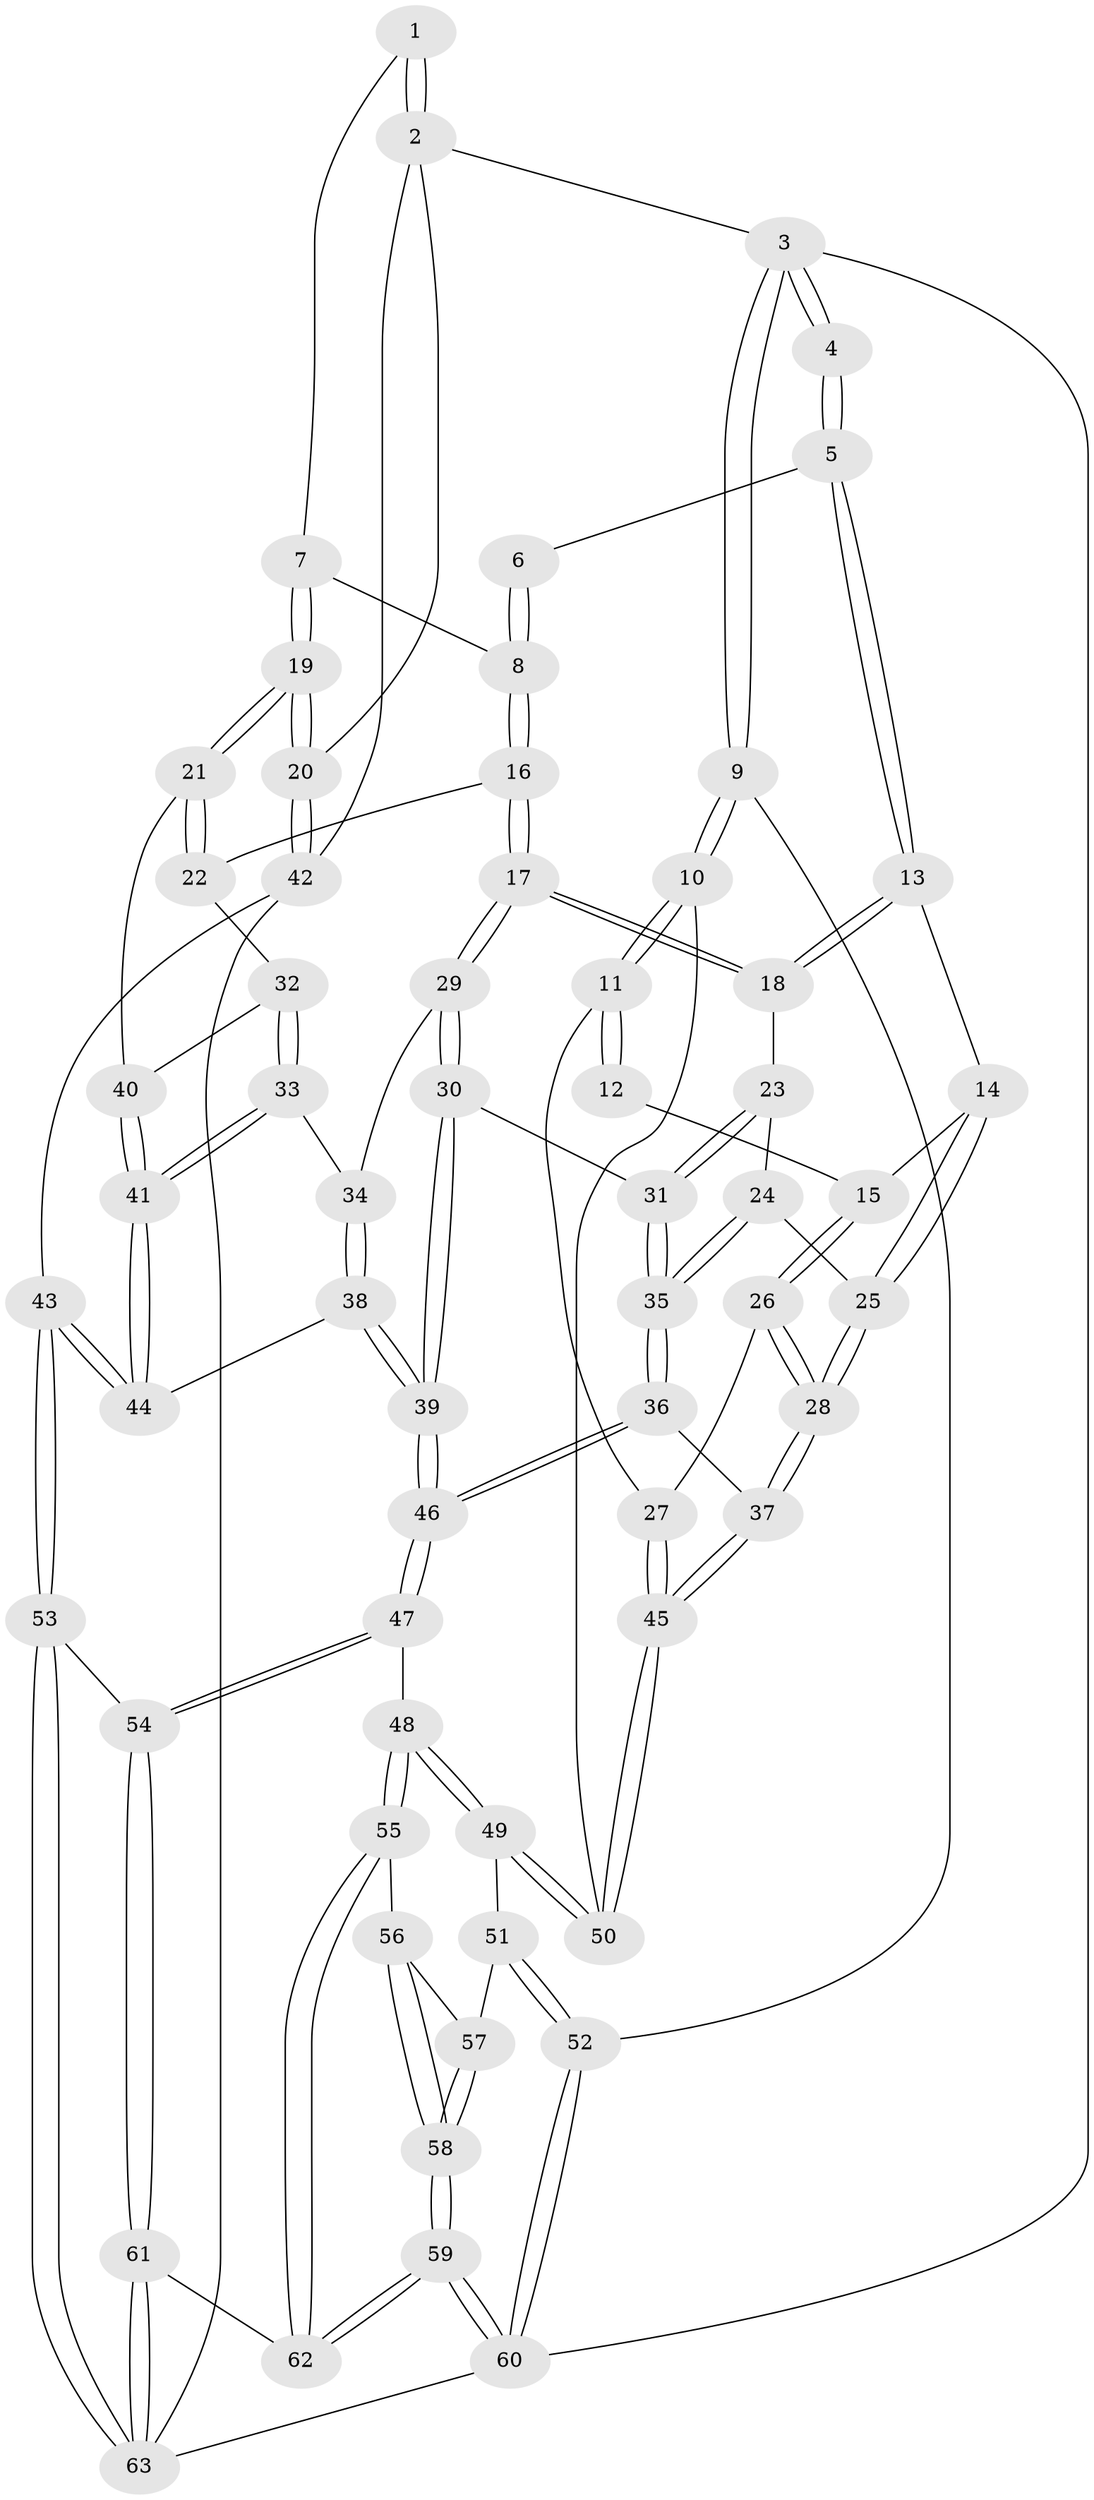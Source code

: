 // coarse degree distribution, {3: 0.15151515151515152, 5: 0.2727272727272727, 4: 0.48484848484848486, 6: 0.09090909090909091}
// Generated by graph-tools (version 1.1) at 2025/42/03/06/25 10:42:35]
// undirected, 63 vertices, 154 edges
graph export_dot {
graph [start="1"]
  node [color=gray90,style=filled];
  1 [pos="+0.7269745302502696+0"];
  2 [pos="+1+0"];
  3 [pos="+0+0"];
  4 [pos="+0.21528224386160413+0"];
  5 [pos="+0.5332713670702759+0"];
  6 [pos="+0.6198410576296254+0"];
  7 [pos="+0.8294090917791711+0.15010954337950538"];
  8 [pos="+0.7414757125646866+0.17483969379706366"];
  9 [pos="+0+0.2967266140895775"];
  10 [pos="+0+0.2838820163518717"];
  11 [pos="+0+0.27722330045112237"];
  12 [pos="+0.1650543236637164+0.012510899261835224"];
  13 [pos="+0.48361749749207744+0.09807016097409"];
  14 [pos="+0.2944921217308261+0.18672243324565682"];
  15 [pos="+0.28614332866972103+0.1878897718531414"];
  16 [pos="+0.7018623124547704+0.24865152034689697"];
  17 [pos="+0.6957047188833058+0.25051568612350494"];
  18 [pos="+0.506225609154578+0.15192309608044052"];
  19 [pos="+1+0.21010574574720414"];
  20 [pos="+1+0.1668411737587776"];
  21 [pos="+0.9665272027916942+0.23184932052159601"];
  22 [pos="+0.7216787843875946+0.2588491773347458"];
  23 [pos="+0.4934196226304573+0.2400477938669415"];
  24 [pos="+0.39653369875277555+0.3171324976798156"];
  25 [pos="+0.3753256590239153+0.31481639631667757"];
  26 [pos="+0.20483961367388123+0.27156275507940564"];
  27 [pos="+0.1883762684188341+0.2781596552699693"];
  28 [pos="+0.31611857812851246+0.3556306124869433"];
  29 [pos="+0.6784171902734554+0.2908669342601682"];
  30 [pos="+0.5518816119544118+0.3678413714156173"];
  31 [pos="+0.5320955092123578+0.3547956069314129"];
  32 [pos="+0.7852372440790112+0.3294579256720605"];
  33 [pos="+0.8001930170459035+0.4191941175972331"];
  34 [pos="+0.6811059977058765+0.3141083682912843"];
  35 [pos="+0.42882109245329614+0.4137507854972622"];
  36 [pos="+0.4082371530607557+0.4527314154536426"];
  37 [pos="+0.3234620966488487+0.4210265982568731"];
  38 [pos="+0.6875206431221379+0.5477442724651096"];
  39 [pos="+0.6466994633221331+0.5576238174924955"];
  40 [pos="+0.9389520916317257+0.2593712088038983"];
  41 [pos="+0.8116607957733298+0.4680308286697638"];
  42 [pos="+1+0.6242464051156782"];
  43 [pos="+0.9821212503499692+0.645359335842127"];
  44 [pos="+0.8032836437714892+0.5484820701566049"];
  45 [pos="+0.23831164393198132+0.46609569390135114"];
  46 [pos="+0.48457601346343976+0.6808802981705776"];
  47 [pos="+0.48309272930260194+0.6833652820032381"];
  48 [pos="+0.4829988342950611+0.6833989217852849"];
  49 [pos="+0.21556029489966497+0.5654247506084688"];
  50 [pos="+0.2158887480562005+0.5042899177927324"];
  51 [pos="+0.02513717431813685+0.6861912491090437"];
  52 [pos="+0+0.6993401377286969"];
  53 [pos="+0.8193639210611504+0.8683425807135702"];
  54 [pos="+0.5172084638714529+0.7253602758739861"];
  55 [pos="+0.38556309129271615+0.7847935915397944"];
  56 [pos="+0.3520047472861756+0.8004873573979348"];
  57 [pos="+0.15088537824459464+0.762651078416935"];
  58 [pos="+0.19632442175266673+1"];
  59 [pos="+0.10466035243023289+1"];
  60 [pos="+0+1"];
  61 [pos="+0.6349449262730175+1"];
  62 [pos="+0.46484536873342286+1"];
  63 [pos="+0.7851965832178933+1"];
  1 -- 2;
  1 -- 2;
  1 -- 7;
  2 -- 3;
  2 -- 20;
  2 -- 42;
  3 -- 4;
  3 -- 4;
  3 -- 9;
  3 -- 9;
  3 -- 60;
  4 -- 5;
  4 -- 5;
  5 -- 6;
  5 -- 13;
  5 -- 13;
  6 -- 8;
  6 -- 8;
  7 -- 8;
  7 -- 19;
  7 -- 19;
  8 -- 16;
  8 -- 16;
  9 -- 10;
  9 -- 10;
  9 -- 52;
  10 -- 11;
  10 -- 11;
  10 -- 50;
  11 -- 12;
  11 -- 12;
  11 -- 27;
  12 -- 15;
  13 -- 14;
  13 -- 18;
  13 -- 18;
  14 -- 15;
  14 -- 25;
  14 -- 25;
  15 -- 26;
  15 -- 26;
  16 -- 17;
  16 -- 17;
  16 -- 22;
  17 -- 18;
  17 -- 18;
  17 -- 29;
  17 -- 29;
  18 -- 23;
  19 -- 20;
  19 -- 20;
  19 -- 21;
  19 -- 21;
  20 -- 42;
  20 -- 42;
  21 -- 22;
  21 -- 22;
  21 -- 40;
  22 -- 32;
  23 -- 24;
  23 -- 31;
  23 -- 31;
  24 -- 25;
  24 -- 35;
  24 -- 35;
  25 -- 28;
  25 -- 28;
  26 -- 27;
  26 -- 28;
  26 -- 28;
  27 -- 45;
  27 -- 45;
  28 -- 37;
  28 -- 37;
  29 -- 30;
  29 -- 30;
  29 -- 34;
  30 -- 31;
  30 -- 39;
  30 -- 39;
  31 -- 35;
  31 -- 35;
  32 -- 33;
  32 -- 33;
  32 -- 40;
  33 -- 34;
  33 -- 41;
  33 -- 41;
  34 -- 38;
  34 -- 38;
  35 -- 36;
  35 -- 36;
  36 -- 37;
  36 -- 46;
  36 -- 46;
  37 -- 45;
  37 -- 45;
  38 -- 39;
  38 -- 39;
  38 -- 44;
  39 -- 46;
  39 -- 46;
  40 -- 41;
  40 -- 41;
  41 -- 44;
  41 -- 44;
  42 -- 43;
  42 -- 63;
  43 -- 44;
  43 -- 44;
  43 -- 53;
  43 -- 53;
  45 -- 50;
  45 -- 50;
  46 -- 47;
  46 -- 47;
  47 -- 48;
  47 -- 54;
  47 -- 54;
  48 -- 49;
  48 -- 49;
  48 -- 55;
  48 -- 55;
  49 -- 50;
  49 -- 50;
  49 -- 51;
  51 -- 52;
  51 -- 52;
  51 -- 57;
  52 -- 60;
  52 -- 60;
  53 -- 54;
  53 -- 63;
  53 -- 63;
  54 -- 61;
  54 -- 61;
  55 -- 56;
  55 -- 62;
  55 -- 62;
  56 -- 57;
  56 -- 58;
  56 -- 58;
  57 -- 58;
  57 -- 58;
  58 -- 59;
  58 -- 59;
  59 -- 60;
  59 -- 60;
  59 -- 62;
  59 -- 62;
  60 -- 63;
  61 -- 62;
  61 -- 63;
  61 -- 63;
}
